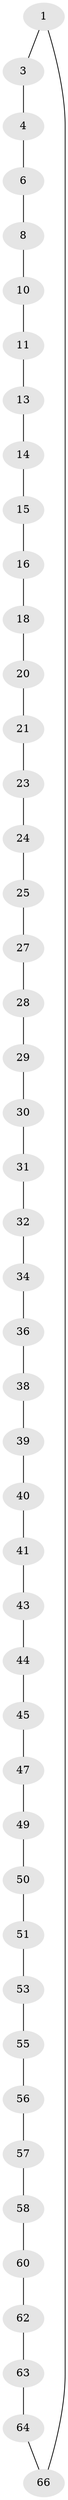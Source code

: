 // original degree distribution, {2: 1.0}
// Generated by graph-tools (version 1.1) at 2025/11/02/27/25 16:11:39]
// undirected, 46 vertices, 46 edges
graph export_dot {
graph [start="1"]
  node [color=gray90,style=filled];
  1 [super="+2"];
  3;
  4 [super="+5"];
  6 [super="+7"];
  8 [super="+9"];
  10;
  11 [super="+12"];
  13;
  14;
  15;
  16 [super="+17"];
  18 [super="+19"];
  20;
  21 [super="+22"];
  23;
  24;
  25 [super="+26"];
  27;
  28;
  29;
  30;
  31;
  32 [super="+33"];
  34 [super="+35"];
  36 [super="+37"];
  38;
  39;
  40;
  41 [super="+42"];
  43;
  44;
  45 [super="+46"];
  47 [super="+48"];
  49;
  50;
  51 [super="+52"];
  53 [super="+54"];
  55;
  56;
  57;
  58 [super="+59"];
  60 [super="+61"];
  62;
  63;
  64 [super="+65"];
  66;
  1 -- 66;
  1 -- 3;
  3 -- 4;
  4 -- 6;
  6 -- 8;
  8 -- 10;
  10 -- 11;
  11 -- 13;
  13 -- 14;
  14 -- 15;
  15 -- 16;
  16 -- 18;
  18 -- 20;
  20 -- 21;
  21 -- 23;
  23 -- 24;
  24 -- 25;
  25 -- 27;
  27 -- 28;
  28 -- 29;
  29 -- 30;
  30 -- 31;
  31 -- 32;
  32 -- 34;
  34 -- 36;
  36 -- 38;
  38 -- 39;
  39 -- 40;
  40 -- 41;
  41 -- 43;
  43 -- 44;
  44 -- 45;
  45 -- 47;
  47 -- 49;
  49 -- 50;
  50 -- 51;
  51 -- 53;
  53 -- 55;
  55 -- 56;
  56 -- 57;
  57 -- 58;
  58 -- 60;
  60 -- 62;
  62 -- 63;
  63 -- 64;
  64 -- 66;
}
